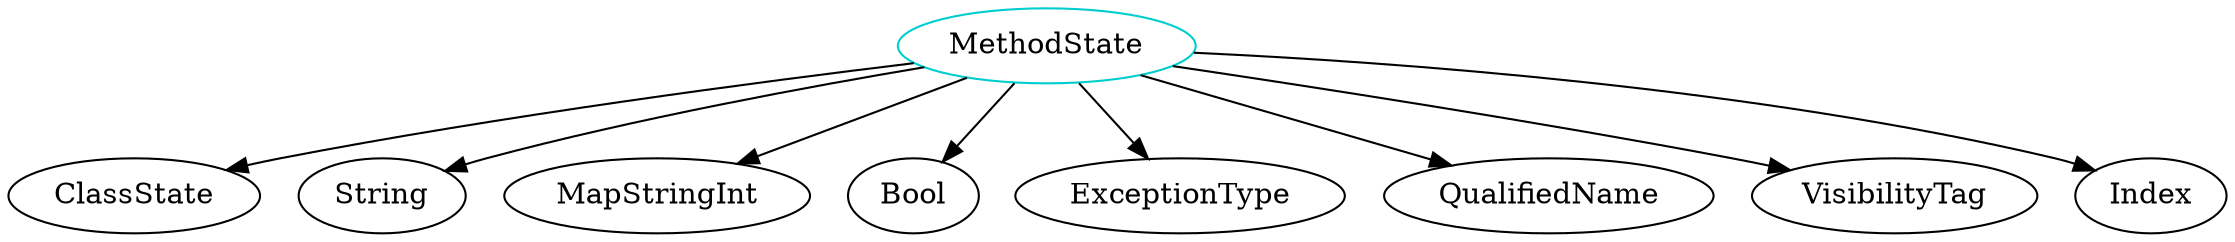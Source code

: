 digraph methodstate{
MethodState	[shape=oval, color=cyan3, label="MethodState"];
MethodState -> ClassState;
MethodState -> String;
MethodState -> MapStringInt;
MethodState -> Bool;
MethodState -> ExceptionType;
MethodState -> QualifiedName;
MethodState -> VisibilityTag;
MethodState -> Index;
}
